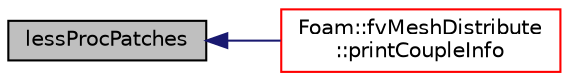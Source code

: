 digraph "lessProcPatches"
{
  bgcolor="transparent";
  edge [fontname="Helvetica",fontsize="10",labelfontname="Helvetica",labelfontsize="10"];
  node [fontname="Helvetica",fontsize="10",shape=record];
  rankdir="LR";
  Node1 [label="lessProcPatches",height=0.2,width=0.4,color="black", fillcolor="grey75", style="filled", fontcolor="black"];
  Node1 -> Node2 [dir="back",color="midnightblue",fontsize="10",style="solid",fontname="Helvetica"];
  Node2 [label="Foam::fvMeshDistribute\l::printCoupleInfo",height=0.2,width=0.4,color="red",URL="$a00890.html#a0b2e9e5ba94679bbc5d807ecf02687e2",tooltip="Print some info on coupling data. "];
}

